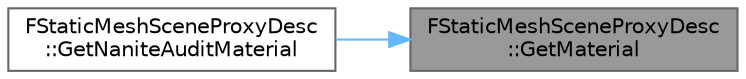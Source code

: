 digraph "FStaticMeshSceneProxyDesc::GetMaterial"
{
 // INTERACTIVE_SVG=YES
 // LATEX_PDF_SIZE
  bgcolor="transparent";
  edge [fontname=Helvetica,fontsize=10,labelfontname=Helvetica,labelfontsize=10];
  node [fontname=Helvetica,fontsize=10,shape=box,height=0.2,width=0.4];
  rankdir="RL";
  Node1 [id="Node000001",label="FStaticMeshSceneProxyDesc\l::GetMaterial",height=0.2,width=0.4,color="gray40", fillcolor="grey60", style="filled", fontcolor="black",tooltip=" "];
  Node1 -> Node2 [id="edge1_Node000001_Node000002",dir="back",color="steelblue1",style="solid",tooltip=" "];
  Node2 [id="Node000002",label="FStaticMeshSceneProxyDesc\l::GetNaniteAuditMaterial",height=0.2,width=0.4,color="grey40", fillcolor="white", style="filled",URL="$dc/d32/structFStaticMeshSceneProxyDesc.html#ae68c2a00e566d6dc92e13f2610b6b0a1",tooltip=" "];
}
